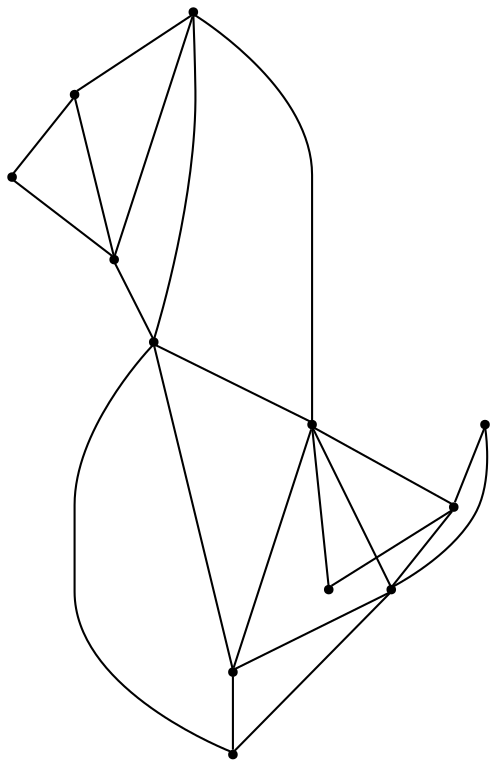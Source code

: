 graph {
  node [shape=point,comment="{\"directed\":false,\"doi\":\"10.1007/11618058_6\",\"figure\":\"1 (1)\"}"]

  v0 [pos="996.2488326671512,512.6478460099962"]
  v1 [pos="985.5322765261628,585.2687464820015"]
  v2 [pos="875.9243777252907,532.6062785254585"]
  v3 [pos="888.7643032340117,619.4115585751003"]
  v4 [pos="953.1325081758721,661.839575237698"]
  v5 [pos="979.3477879723837,307.61037932501904"]
  v6 [pos="973.5112963299418,435.8937846289741"]
  v7 [pos="862.0905704941861,333.01041391160754"]
  v8 [pos="875.2013581031977,456.4520147111681"]
  v9 [pos="788.0997183866278,546.1073186662462"]
  v10 [pos="770.2755677688954,419.6353541480171"]
  v11 [pos="712.9586800508721,320.01043425665966"]

  v0 -- v1 [id="-1",pos="996.2488326671512,512.6478460099962 985.5322765261628,585.2687464820015 985.5322765261628,585.2687464820015 985.5322765261628,585.2687464820015"]
  v11 -- v10 [id="-2",pos="712.9586800508721,320.01043425665966 770.2755677688954,419.6353541480171 770.2755677688954,419.6353541480171 770.2755677688954,419.6353541480171"]
  v11 -- v7 [id="-3",pos="712.9586800508721,320.01043425665966 862.0905704941861,333.01041391160754 862.0905704941861,333.01041391160754 862.0905704941861,333.01041391160754"]
  v10 -- v8 [id="-4",pos="770.2755677688954,419.6353541480171 875.2013581031977,456.4520147111681 875.2013581031977,456.4520147111681 875.2013581031977,456.4520147111681"]
  v10 -- v9 [id="-5",pos="770.2755677688954,419.6353541480171 788.0997183866278,546.1073186662462 788.0997183866278,546.1073186662462 788.0997183866278,546.1073186662462"]
  v10 -- v6 [id="-6",pos="770.2755677688954,419.6353541480171 973.5112963299418,435.8937846289741 973.5112963299418,435.8937846289741 973.5112963299418,435.8937846289741"]
  v9 -- v2 [id="-7",pos="788.0997183866278,546.1073186662462 875.9243777252907,532.6062785254585 875.9243777252907,532.6062785254585 875.9243777252907,532.6062785254585"]
  v7 -- v10 [id="-8",pos="862.0905704941861,333.01041391160754 770.2755677688954,419.6353541480171 770.2755677688954,419.6353541480171 770.2755677688954,419.6353541480171"]
  v7 -- v5 [id="-9",pos="862.0905704941861,333.01041391160754 979.3477879723837,307.61037932501904 979.3477879723837,307.61037932501904 979.3477879723837,307.61037932501904"]
  v8 -- v6 [id="-10",pos="875.2013581031977,456.4520147111681 973.5112963299418,435.8937846289741 973.5112963299418,435.8937846289741 973.5112963299418,435.8937846289741"]
  v8 -- v9 [id="-11",pos="875.2013581031977,456.4520147111681 788.0997183866278,546.1073186662462 788.0997183866278,546.1073186662462 788.0997183866278,546.1073186662462"]
  v2 -- v6 [id="-12",pos="875.9243777252907,532.6062785254585 973.5112963299418,435.8937846289741 973.5112963299418,435.8937846289741 973.5112963299418,435.8937846289741"]
  v2 -- v8 [id="-13",pos="875.9243777252907,532.6062785254585 875.2013581031977,456.4520147111681 875.2013581031977,456.4520147111681 875.2013581031977,456.4520147111681"]
  v3 -- v2 [id="-14",pos="888.7643032340117,619.4115585751003 875.9243777252907,532.6062785254585 875.9243777252907,532.6062785254585 875.9243777252907,532.6062785254585"]
  v3 -- v0 [id="-15",pos="888.7643032340117,619.4115585751003 996.2488326671512,512.6478460099962 996.2488326671512,512.6478460099962 996.2488326671512,512.6478460099962"]
  v4 -- v3 [id="-16",pos="953.1325081758721,661.839575237698 888.7643032340117,619.4115585751003 888.7643032340117,619.4115585751003 888.7643032340117,619.4115585751003"]
  v6 -- v7 [id="-17",pos="973.5112963299418,435.8937846289741 862.0905704941861,333.01041391160754 862.0905704941861,333.01041391160754 862.0905704941861,333.01041391160754"]
  v6 -- v0 [id="-18",pos="973.5112963299418,435.8937846289741 996.2488326671512,512.6478460099962 996.2488326671512,512.6478460099962 996.2488326671512,512.6478460099962"]
  v5 -- v6 [id="-19",pos="979.3477879723837,307.61037932501904 973.5112963299418,435.8937846289741 973.5112963299418,435.8937846289741 973.5112963299418,435.8937846289741"]
  v1 -- v4 [id="-20",pos="985.5322765261628,585.2687464820015 953.1325081758721,661.839575237698 953.1325081758721,661.839575237698 953.1325081758721,661.839575237698"]
  v1 -- v3 [id="-21",pos="985.5322765261628,585.2687464820015 888.7643032340117,619.4115585751003 888.7643032340117,619.4115585751003 888.7643032340117,619.4115585751003"]
  v0 -- v2 [id="-22",pos="996.2488326671512,512.6478460099962 875.9243777252907,532.6062785254585 875.9243777252907,532.6062785254585 875.9243777252907,532.6062785254585"]
}